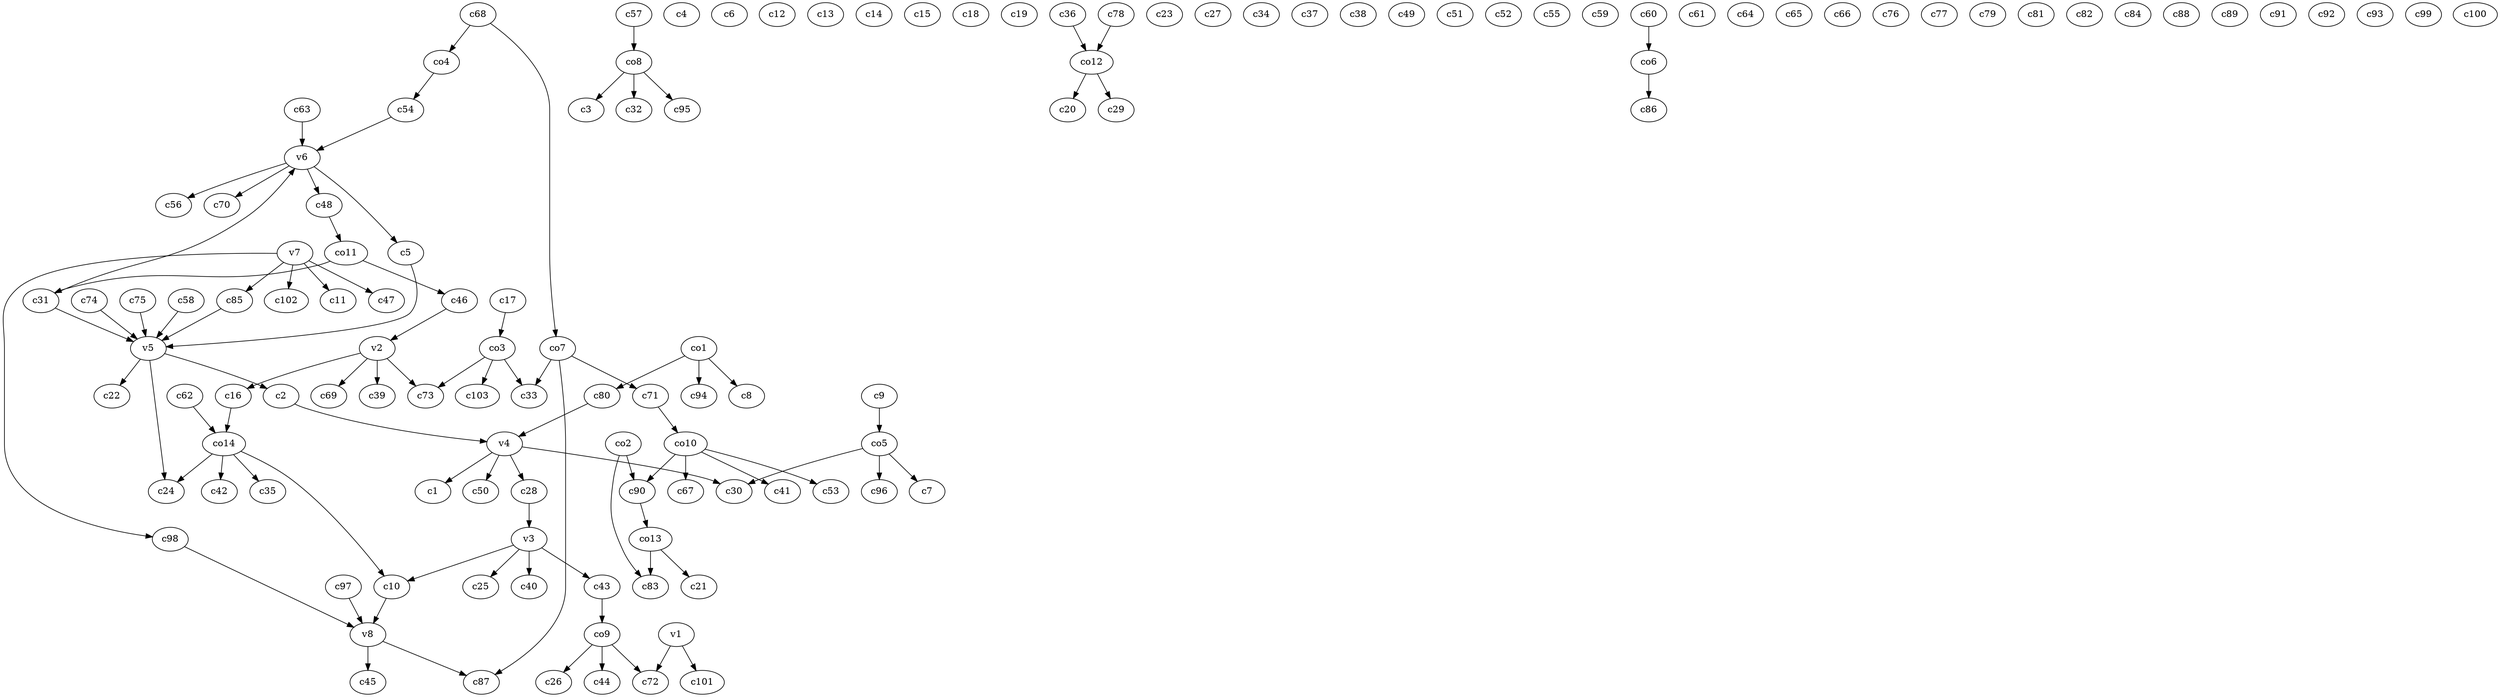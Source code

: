 strict digraph  {
c1;
c2;
c3;
c4;
c5;
c6;
c7;
c8;
c9;
c10;
c11;
c12;
c13;
c14;
c15;
c16;
c17;
c18;
c19;
c20;
c21;
c22;
c23;
c24;
c25;
c26;
c27;
c28;
c29;
c30;
c31;
c32;
c33;
c34;
c35;
c36;
c37;
c38;
c39;
c40;
c41;
c42;
c43;
c44;
c45;
c46;
c47;
c48;
c49;
c50;
c51;
c52;
c53;
c54;
c55;
c56;
c57;
c58;
c59;
c60;
c61;
c62;
c63;
c64;
c65;
c66;
c67;
c68;
c69;
c70;
c71;
c72;
c73;
c74;
c75;
c76;
c77;
c78;
c79;
c80;
c81;
c82;
c83;
c84;
c85;
c86;
c87;
c88;
c89;
c90;
c91;
c92;
c93;
c94;
c95;
c96;
c97;
c98;
c99;
c100;
c101;
c102;
c103;
v1;
v2;
v3;
v4;
v5;
v6;
v7;
v8;
co1;
co2;
co3;
co4;
co5;
co6;
co7;
co8;
co9;
co10;
co11;
co12;
co13;
co14;
c2 -> v4  [weight=1];
c5 -> v5  [weight=1];
c9 -> co5  [weight=1];
c10 -> v8  [weight=1];
c16 -> co14  [weight=1];
c17 -> co3  [weight=1];
c28 -> v3  [weight=1];
c31 -> v6  [weight=1];
c31 -> v5  [weight=1];
c36 -> co12  [weight=1];
c43 -> co9  [weight=1];
c46 -> v2  [weight=1];
c48 -> co11  [weight=1];
c54 -> v6  [weight=1];
c57 -> co8  [weight=1];
c58 -> v5  [weight=1];
c60 -> co6  [weight=1];
c62 -> co14  [weight=1];
c63 -> v6  [weight=1];
c68 -> co7  [weight=1];
c68 -> co4  [weight=1];
c71 -> co10  [weight=1];
c74 -> v5  [weight=1];
c75 -> v5  [weight=1];
c78 -> co12  [weight=1];
c80 -> v4  [weight=1];
c85 -> v5  [weight=1];
c90 -> co13  [weight=1];
c97 -> v8  [weight=1];
c98 -> v8  [weight=1];
v1 -> c101  [weight=1];
v1 -> c72  [weight=1];
v2 -> c39  [weight=1];
v2 -> c69  [weight=1];
v2 -> c73  [weight=1];
v2 -> c16  [weight=1];
v3 -> c25  [weight=1];
v3 -> c10  [weight=1];
v3 -> c40  [weight=1];
v3 -> c43  [weight=1];
v4 -> c1  [weight=1];
v4 -> c28  [weight=1];
v4 -> c50  [weight=1];
v4 -> c30  [weight=1];
v5 -> c2  [weight=1];
v5 -> c22  [weight=1];
v5 -> c24  [weight=1];
v6 -> c5  [weight=1];
v6 -> c48  [weight=1];
v6 -> c70  [weight=1];
v6 -> c56  [weight=1];
v7 -> c98  [weight=1];
v7 -> c11  [weight=1];
v7 -> c85  [weight=1];
v7 -> c47  [weight=1];
v7 -> c102  [weight=1];
v8 -> c87  [weight=1];
v8 -> c45  [weight=1];
co1 -> c8  [weight=1];
co1 -> c80  [weight=1];
co1 -> c94  [weight=1];
co2 -> c90  [weight=1];
co2 -> c83  [weight=1];
co3 -> c33  [weight=1];
co3 -> c73  [weight=1];
co3 -> c103  [weight=1];
co4 -> c54  [weight=1];
co5 -> c7  [weight=1];
co5 -> c96  [weight=1];
co5 -> c30  [weight=1];
co6 -> c86  [weight=1];
co7 -> c71  [weight=1];
co7 -> c87  [weight=1];
co7 -> c33  [weight=1];
co8 -> c3  [weight=1];
co8 -> c32  [weight=1];
co8 -> c95  [weight=1];
co9 -> c44  [weight=1];
co9 -> c26  [weight=1];
co9 -> c72  [weight=1];
co10 -> c41  [weight=1];
co10 -> c90  [weight=1];
co10 -> c53  [weight=1];
co10 -> c67  [weight=1];
co11 -> c46  [weight=1];
co11 -> c31  [weight=1];
co12 -> c20  [weight=1];
co12 -> c29  [weight=1];
co13 -> c21  [weight=1];
co13 -> c83  [weight=1];
co14 -> c42  [weight=1];
co14 -> c24  [weight=1];
co14 -> c10  [weight=1];
co14 -> c35  [weight=1];
}
